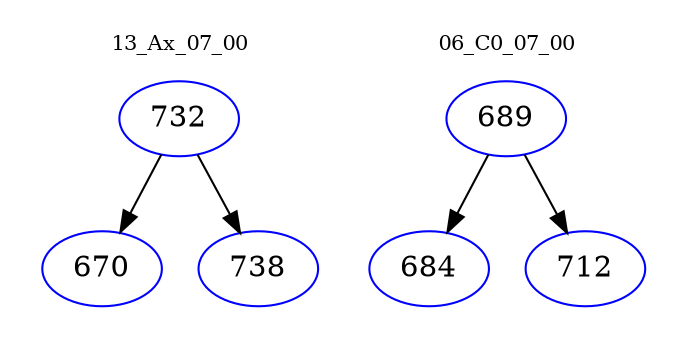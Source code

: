 digraph{
subgraph cluster_0 {
color = white
label = "13_Ax_07_00";
fontsize=10;
T0_732 [label="732", color="blue"]
T0_732 -> T0_670 [color="black"]
T0_670 [label="670", color="blue"]
T0_732 -> T0_738 [color="black"]
T0_738 [label="738", color="blue"]
}
subgraph cluster_1 {
color = white
label = "06_C0_07_00";
fontsize=10;
T1_689 [label="689", color="blue"]
T1_689 -> T1_684 [color="black"]
T1_684 [label="684", color="blue"]
T1_689 -> T1_712 [color="black"]
T1_712 [label="712", color="blue"]
}
}
